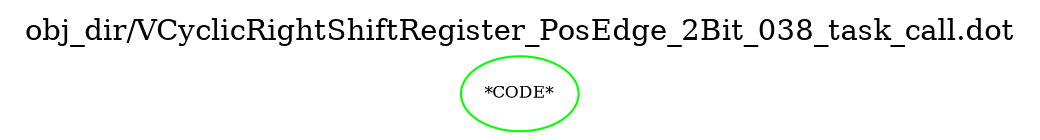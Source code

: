digraph v3graph {
	graph	[label="obj_dir/VCyclicRightShiftRegister_PosEdge_2Bit_038_task_call.dot",
		 labelloc=t, labeljust=l,
		 //size="7.5,10",
		 rankdir=TB];
	n0	[fontsize=8 label="*CODE*", color=green];
}
